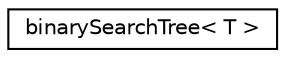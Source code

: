 digraph "Graphical Class Hierarchy"
{
  edge [fontname="Helvetica",fontsize="10",labelfontname="Helvetica",labelfontsize="10"];
  node [fontname="Helvetica",fontsize="10",shape=record];
  rankdir="LR";
  Node0 [label="binarySearchTree\< T \>",height=0.2,width=0.4,color="black", fillcolor="white", style="filled",URL="$classbinarySearchTree.html"];
}
